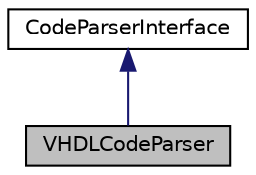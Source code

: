 digraph "VHDLCodeParser"
{
 // INTERACTIVE_SVG=YES
 // LATEX_PDF_SIZE
  edge [fontname="Helvetica",fontsize="10",labelfontname="Helvetica",labelfontsize="10"];
  node [fontname="Helvetica",fontsize="10",shape=record];
  Node1 [label="VHDLCodeParser",height=0.2,width=0.4,color="black", fillcolor="grey75", style="filled", fontcolor="black",tooltip=" "];
  Node2 -> Node1 [dir="back",color="midnightblue",fontsize="10",style="solid",fontname="Helvetica"];
  Node2 [label="CodeParserInterface",height=0.2,width=0.4,color="black", fillcolor="white", style="filled",URL="$d4/d65/class_code_parser_interface.html",tooltip="Abstract interface for code parsers."];
}
